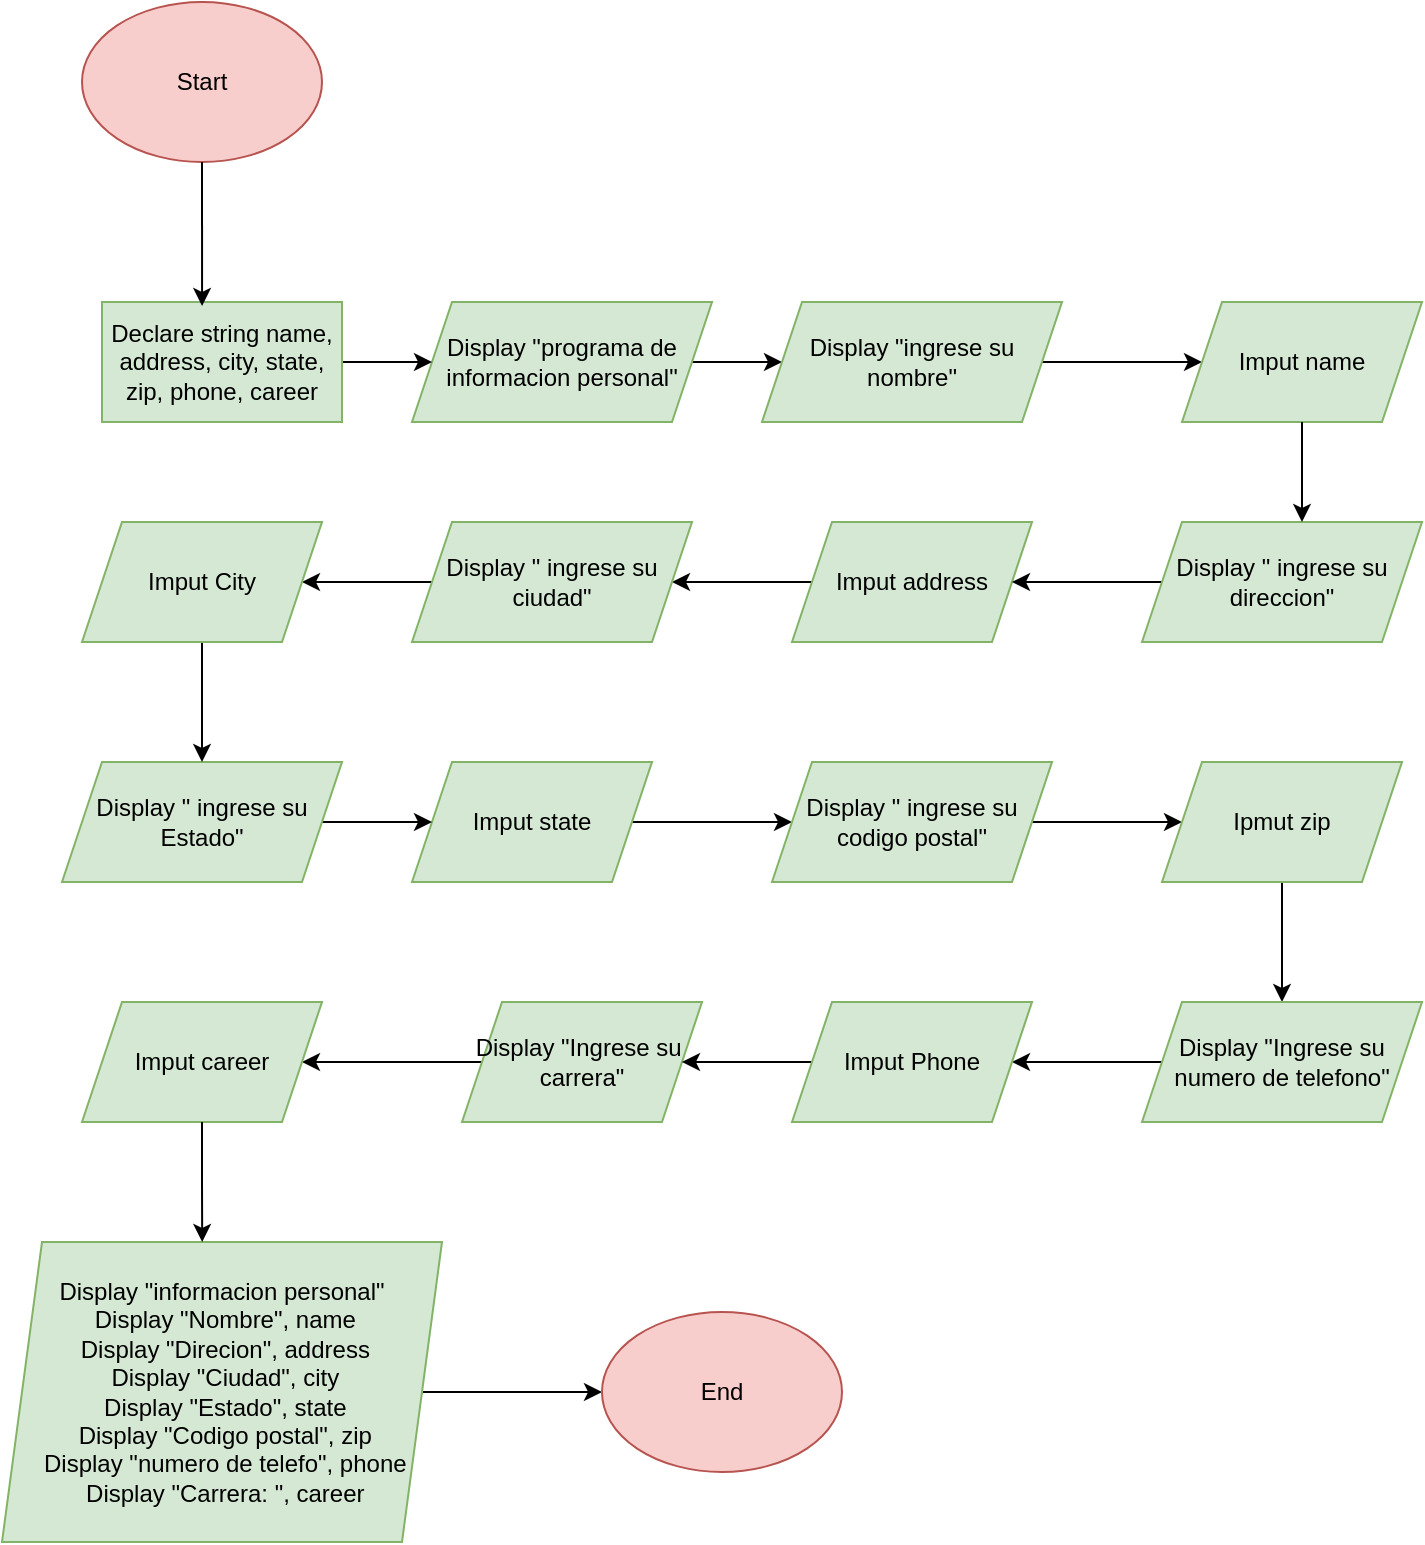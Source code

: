 <mxfile version="28.2.0">
  <diagram name="Página-1" id="5rkiEfZXPF6H9u-tfzWX">
    <mxGraphModel dx="1426" dy="777" grid="1" gridSize="10" guides="1" tooltips="1" connect="1" arrows="1" fold="1" page="1" pageScale="1" pageWidth="827" pageHeight="1169" math="0" shadow="0">
      <root>
        <mxCell id="0" />
        <mxCell id="1" parent="0" />
        <mxCell id="EfPo6xXVbJCk7EmVxbgr-51" style="edgeStyle=orthogonalEdgeStyle;rounded=0;orthogonalLoop=1;jettySize=auto;html=1;exitX=1;exitY=0.5;exitDx=0;exitDy=0;entryX=0;entryY=0.5;entryDx=0;entryDy=0;" edge="1" parent="1" source="EfPo6xXVbJCk7EmVxbgr-24" target="EfPo6xXVbJCk7EmVxbgr-25">
          <mxGeometry relative="1" as="geometry" />
        </mxCell>
        <mxCell id="EfPo6xXVbJCk7EmVxbgr-24" value="Display &quot;programa de informacion personal&quot;" style="shape=parallelogram;perimeter=parallelogramPerimeter;whiteSpace=wrap;html=1;fixedSize=1;fillColor=#d5e8d4;strokeColor=#82b366;" vertex="1" parent="1">
          <mxGeometry x="245" y="200" width="150" height="60" as="geometry" />
        </mxCell>
        <mxCell id="EfPo6xXVbJCk7EmVxbgr-52" style="edgeStyle=orthogonalEdgeStyle;rounded=0;orthogonalLoop=1;jettySize=auto;html=1;exitX=1;exitY=0.5;exitDx=0;exitDy=0;" edge="1" parent="1" source="EfPo6xXVbJCk7EmVxbgr-25" target="EfPo6xXVbJCk7EmVxbgr-40">
          <mxGeometry relative="1" as="geometry" />
        </mxCell>
        <mxCell id="EfPo6xXVbJCk7EmVxbgr-25" value="Display &quot;ingrese su nombre&quot;" style="shape=parallelogram;perimeter=parallelogramPerimeter;whiteSpace=wrap;html=1;fixedSize=1;fillColor=#d5e8d4;strokeColor=#82b366;" vertex="1" parent="1">
          <mxGeometry x="420" y="200" width="150" height="60" as="geometry" />
        </mxCell>
        <mxCell id="EfPo6xXVbJCk7EmVxbgr-59" style="edgeStyle=orthogonalEdgeStyle;rounded=0;orthogonalLoop=1;jettySize=auto;html=1;exitX=1;exitY=0.5;exitDx=0;exitDy=0;entryX=0;entryY=0.5;entryDx=0;entryDy=0;" edge="1" parent="1" source="EfPo6xXVbJCk7EmVxbgr-26" target="EfPo6xXVbJCk7EmVxbgr-39">
          <mxGeometry relative="1" as="geometry" />
        </mxCell>
        <mxCell id="EfPo6xXVbJCk7EmVxbgr-26" value="Imput state" style="shape=parallelogram;perimeter=parallelogramPerimeter;whiteSpace=wrap;html=1;fixedSize=1;fillColor=#d5e8d4;strokeColor=#82b366;" vertex="1" parent="1">
          <mxGeometry x="245" y="430" width="120" height="60" as="geometry" />
        </mxCell>
        <mxCell id="EfPo6xXVbJCk7EmVxbgr-50" style="edgeStyle=orthogonalEdgeStyle;rounded=0;orthogonalLoop=1;jettySize=auto;html=1;exitX=1;exitY=0.5;exitDx=0;exitDy=0;entryX=0;entryY=0.5;entryDx=0;entryDy=0;" edge="1" parent="1" source="EfPo6xXVbJCk7EmVxbgr-30" target="EfPo6xXVbJCk7EmVxbgr-24">
          <mxGeometry relative="1" as="geometry" />
        </mxCell>
        <mxCell id="EfPo6xXVbJCk7EmVxbgr-30" value="&lt;div&gt;Declare string name, address, city, state, zip, phone, career&lt;/div&gt;" style="whiteSpace=wrap;html=1;fillColor=#d5e8d4;strokeColor=#82b366;" vertex="1" parent="1">
          <mxGeometry x="90" y="200" width="120" height="60" as="geometry" />
        </mxCell>
        <mxCell id="EfPo6xXVbJCk7EmVxbgr-32" value="Start" style="ellipse;whiteSpace=wrap;html=1;fillColor=#f8cecc;strokeColor=#b85450;" vertex="1" parent="1">
          <mxGeometry x="80" y="50" width="120" height="80" as="geometry" />
        </mxCell>
        <mxCell id="EfPo6xXVbJCk7EmVxbgr-33" style="edgeStyle=orthogonalEdgeStyle;rounded=0;orthogonalLoop=1;jettySize=auto;html=1;exitX=0.5;exitY=1;exitDx=0;exitDy=0;entryX=0.417;entryY=0.033;entryDx=0;entryDy=0;entryPerimeter=0;" edge="1" parent="1" source="EfPo6xXVbJCk7EmVxbgr-32" target="EfPo6xXVbJCk7EmVxbgr-30">
          <mxGeometry relative="1" as="geometry" />
        </mxCell>
        <mxCell id="EfPo6xXVbJCk7EmVxbgr-55" style="edgeStyle=orthogonalEdgeStyle;rounded=0;orthogonalLoop=1;jettySize=auto;html=1;exitX=0;exitY=0.5;exitDx=0;exitDy=0;entryX=1;entryY=0.5;entryDx=0;entryDy=0;" edge="1" parent="1" source="EfPo6xXVbJCk7EmVxbgr-34" target="EfPo6xXVbJCk7EmVxbgr-35">
          <mxGeometry relative="1" as="geometry" />
        </mxCell>
        <mxCell id="EfPo6xXVbJCk7EmVxbgr-34" value="Imput address" style="shape=parallelogram;perimeter=parallelogramPerimeter;whiteSpace=wrap;html=1;fixedSize=1;fillColor=#d5e8d4;strokeColor=#82b366;" vertex="1" parent="1">
          <mxGeometry x="435" y="310" width="120" height="60" as="geometry" />
        </mxCell>
        <mxCell id="EfPo6xXVbJCk7EmVxbgr-56" style="edgeStyle=orthogonalEdgeStyle;rounded=0;orthogonalLoop=1;jettySize=auto;html=1;exitX=0;exitY=0.5;exitDx=0;exitDy=0;entryX=1;entryY=0.5;entryDx=0;entryDy=0;" edge="1" parent="1" source="EfPo6xXVbJCk7EmVxbgr-35" target="EfPo6xXVbJCk7EmVxbgr-37">
          <mxGeometry relative="1" as="geometry" />
        </mxCell>
        <mxCell id="EfPo6xXVbJCk7EmVxbgr-35" value="Display &quot; ingrese su ciudad&quot;" style="shape=parallelogram;perimeter=parallelogramPerimeter;whiteSpace=wrap;html=1;fixedSize=1;fillColor=#d5e8d4;strokeColor=#82b366;" vertex="1" parent="1">
          <mxGeometry x="245" y="310" width="140" height="60" as="geometry" />
        </mxCell>
        <mxCell id="EfPo6xXVbJCk7EmVxbgr-58" style="edgeStyle=orthogonalEdgeStyle;rounded=0;orthogonalLoop=1;jettySize=auto;html=1;exitX=1;exitY=0.5;exitDx=0;exitDy=0;entryX=0;entryY=0.5;entryDx=0;entryDy=0;" edge="1" parent="1" source="EfPo6xXVbJCk7EmVxbgr-36" target="EfPo6xXVbJCk7EmVxbgr-26">
          <mxGeometry relative="1" as="geometry" />
        </mxCell>
        <mxCell id="EfPo6xXVbJCk7EmVxbgr-36" value="Display &quot; ingrese su Estado&quot;" style="shape=parallelogram;perimeter=parallelogramPerimeter;whiteSpace=wrap;html=1;fixedSize=1;fillColor=#d5e8d4;strokeColor=#82b366;" vertex="1" parent="1">
          <mxGeometry x="70" y="430" width="140" height="60" as="geometry" />
        </mxCell>
        <mxCell id="EfPo6xXVbJCk7EmVxbgr-57" style="edgeStyle=orthogonalEdgeStyle;rounded=0;orthogonalLoop=1;jettySize=auto;html=1;exitX=0.5;exitY=1;exitDx=0;exitDy=0;entryX=0.5;entryY=0;entryDx=0;entryDy=0;" edge="1" parent="1" source="EfPo6xXVbJCk7EmVxbgr-37" target="EfPo6xXVbJCk7EmVxbgr-36">
          <mxGeometry relative="1" as="geometry" />
        </mxCell>
        <mxCell id="EfPo6xXVbJCk7EmVxbgr-37" value="Imput City" style="shape=parallelogram;perimeter=parallelogramPerimeter;whiteSpace=wrap;html=1;fixedSize=1;fillColor=#d5e8d4;strokeColor=#82b366;" vertex="1" parent="1">
          <mxGeometry x="80" y="310" width="120" height="60" as="geometry" />
        </mxCell>
        <mxCell id="EfPo6xXVbJCk7EmVxbgr-54" style="edgeStyle=orthogonalEdgeStyle;rounded=0;orthogonalLoop=1;jettySize=auto;html=1;exitX=0;exitY=0.5;exitDx=0;exitDy=0;entryX=1;entryY=0.5;entryDx=0;entryDy=0;" edge="1" parent="1" source="EfPo6xXVbJCk7EmVxbgr-38" target="EfPo6xXVbJCk7EmVxbgr-34">
          <mxGeometry relative="1" as="geometry" />
        </mxCell>
        <mxCell id="EfPo6xXVbJCk7EmVxbgr-38" value="Display &quot; ingrese su direccion&quot;" style="shape=parallelogram;perimeter=parallelogramPerimeter;whiteSpace=wrap;html=1;fixedSize=1;fillColor=#d5e8d4;strokeColor=#82b366;" vertex="1" parent="1">
          <mxGeometry x="610" y="310" width="140" height="60" as="geometry" />
        </mxCell>
        <mxCell id="EfPo6xXVbJCk7EmVxbgr-63" style="edgeStyle=orthogonalEdgeStyle;rounded=0;orthogonalLoop=1;jettySize=auto;html=1;exitX=1;exitY=0.5;exitDx=0;exitDy=0;entryX=0;entryY=0.5;entryDx=0;entryDy=0;" edge="1" parent="1" source="EfPo6xXVbJCk7EmVxbgr-39" target="EfPo6xXVbJCk7EmVxbgr-43">
          <mxGeometry relative="1" as="geometry" />
        </mxCell>
        <mxCell id="EfPo6xXVbJCk7EmVxbgr-39" value="Display &quot; ingrese su codigo postal&quot;" style="shape=parallelogram;perimeter=parallelogramPerimeter;whiteSpace=wrap;html=1;fixedSize=1;fillColor=#d5e8d4;strokeColor=#82b366;" vertex="1" parent="1">
          <mxGeometry x="425" y="430" width="140" height="60" as="geometry" />
        </mxCell>
        <mxCell id="EfPo6xXVbJCk7EmVxbgr-40" value="Imput name" style="shape=parallelogram;perimeter=parallelogramPerimeter;whiteSpace=wrap;html=1;fixedSize=1;fillColor=#d5e8d4;strokeColor=#82b366;" vertex="1" parent="1">
          <mxGeometry x="630" y="200" width="120" height="60" as="geometry" />
        </mxCell>
        <mxCell id="EfPo6xXVbJCk7EmVxbgr-61" style="edgeStyle=orthogonalEdgeStyle;rounded=0;orthogonalLoop=1;jettySize=auto;html=1;exitX=0.5;exitY=1;exitDx=0;exitDy=0;entryX=0.5;entryY=0;entryDx=0;entryDy=0;" edge="1" parent="1" source="EfPo6xXVbJCk7EmVxbgr-43" target="EfPo6xXVbJCk7EmVxbgr-46">
          <mxGeometry relative="1" as="geometry" />
        </mxCell>
        <mxCell id="EfPo6xXVbJCk7EmVxbgr-43" value="Ipmut zip" style="shape=parallelogram;perimeter=parallelogramPerimeter;whiteSpace=wrap;html=1;fixedSize=1;fillColor=#d5e8d4;strokeColor=#82b366;" vertex="1" parent="1">
          <mxGeometry x="620" y="430" width="120" height="60" as="geometry" />
        </mxCell>
        <mxCell id="EfPo6xXVbJCk7EmVxbgr-66" style="edgeStyle=orthogonalEdgeStyle;rounded=0;orthogonalLoop=1;jettySize=auto;html=1;exitX=0;exitY=0.5;exitDx=0;exitDy=0;entryX=1;entryY=0.5;entryDx=0;entryDy=0;" edge="1" parent="1" source="EfPo6xXVbJCk7EmVxbgr-44" target="EfPo6xXVbJCk7EmVxbgr-45">
          <mxGeometry relative="1" as="geometry" />
        </mxCell>
        <mxCell id="EfPo6xXVbJCk7EmVxbgr-44" value="Display &quot;Ingrese su  carrera&quot;" style="shape=parallelogram;perimeter=parallelogramPerimeter;whiteSpace=wrap;html=1;fixedSize=1;fillColor=#d5e8d4;strokeColor=#82b366;" vertex="1" parent="1">
          <mxGeometry x="270" y="550" width="120" height="60" as="geometry" />
        </mxCell>
        <mxCell id="EfPo6xXVbJCk7EmVxbgr-45" value="Imput career" style="shape=parallelogram;perimeter=parallelogramPerimeter;whiteSpace=wrap;html=1;fixedSize=1;fillColor=#d5e8d4;strokeColor=#82b366;" vertex="1" parent="1">
          <mxGeometry x="80" y="550" width="120" height="60" as="geometry" />
        </mxCell>
        <mxCell id="EfPo6xXVbJCk7EmVxbgr-64" style="edgeStyle=orthogonalEdgeStyle;rounded=0;orthogonalLoop=1;jettySize=auto;html=1;exitX=0;exitY=0.5;exitDx=0;exitDy=0;entryX=1;entryY=0.5;entryDx=0;entryDy=0;" edge="1" parent="1" source="EfPo6xXVbJCk7EmVxbgr-46" target="EfPo6xXVbJCk7EmVxbgr-47">
          <mxGeometry relative="1" as="geometry" />
        </mxCell>
        <mxCell id="EfPo6xXVbJCk7EmVxbgr-46" value="Display &quot;Ingrese su numero de telefono&quot;" style="shape=parallelogram;perimeter=parallelogramPerimeter;whiteSpace=wrap;html=1;fixedSize=1;fillColor=#d5e8d4;strokeColor=#82b366;" vertex="1" parent="1">
          <mxGeometry x="610" y="550" width="140" height="60" as="geometry" />
        </mxCell>
        <mxCell id="EfPo6xXVbJCk7EmVxbgr-65" style="edgeStyle=orthogonalEdgeStyle;rounded=0;orthogonalLoop=1;jettySize=auto;html=1;exitX=0;exitY=0.5;exitDx=0;exitDy=0;entryX=1;entryY=0.5;entryDx=0;entryDy=0;" edge="1" parent="1" source="EfPo6xXVbJCk7EmVxbgr-47" target="EfPo6xXVbJCk7EmVxbgr-44">
          <mxGeometry relative="1" as="geometry" />
        </mxCell>
        <mxCell id="EfPo6xXVbJCk7EmVxbgr-47" value="Imput Phone" style="shape=parallelogram;perimeter=parallelogramPerimeter;whiteSpace=wrap;html=1;fixedSize=1;fillColor=#d5e8d4;strokeColor=#82b366;" vertex="1" parent="1">
          <mxGeometry x="435" y="550" width="120" height="60" as="geometry" />
        </mxCell>
        <mxCell id="EfPo6xXVbJCk7EmVxbgr-68" style="edgeStyle=orthogonalEdgeStyle;rounded=0;orthogonalLoop=1;jettySize=auto;html=1;exitX=1;exitY=0.5;exitDx=0;exitDy=0;" edge="1" parent="1" source="EfPo6xXVbJCk7EmVxbgr-48" target="EfPo6xXVbJCk7EmVxbgr-49">
          <mxGeometry relative="1" as="geometry" />
        </mxCell>
        <mxCell id="EfPo6xXVbJCk7EmVxbgr-48" value="Display &quot;informacion personal&quot;&#xa; Display &quot;Nombre&quot;, name&#xa; Display &quot;Direcion&quot;, address&#xa; Display &quot;Ciudad&quot;, city&#xa; Display &quot;Estado&quot;, state&#xa; Display &quot;Codigo postal&quot;, zip&#xa; Display &quot;numero de telefo&quot;, phone&#xa; Display &quot;Carrera: &quot;, career" style="shape=parallelogram;perimeter=parallelogramPerimeter;whiteSpace=wrap;html=1;fixedSize=1;fillColor=#d5e8d4;strokeColor=#82b366;" vertex="1" parent="1">
          <mxGeometry x="40" y="670" width="220" height="150" as="geometry" />
        </mxCell>
        <mxCell id="EfPo6xXVbJCk7EmVxbgr-49" value="End" style="ellipse;whiteSpace=wrap;html=1;fillColor=#f8cecc;strokeColor=#b85450;" vertex="1" parent="1">
          <mxGeometry x="340" y="705" width="120" height="80" as="geometry" />
        </mxCell>
        <mxCell id="EfPo6xXVbJCk7EmVxbgr-53" style="edgeStyle=orthogonalEdgeStyle;rounded=0;orthogonalLoop=1;jettySize=auto;html=1;exitX=0.5;exitY=1;exitDx=0;exitDy=0;" edge="1" parent="1" source="EfPo6xXVbJCk7EmVxbgr-40">
          <mxGeometry relative="1" as="geometry">
            <mxPoint x="690" y="310" as="targetPoint" />
          </mxGeometry>
        </mxCell>
        <mxCell id="EfPo6xXVbJCk7EmVxbgr-67" style="edgeStyle=orthogonalEdgeStyle;rounded=0;orthogonalLoop=1;jettySize=auto;html=1;exitX=0.5;exitY=1;exitDx=0;exitDy=0;entryX=0.455;entryY=0;entryDx=0;entryDy=0;entryPerimeter=0;" edge="1" parent="1" source="EfPo6xXVbJCk7EmVxbgr-45" target="EfPo6xXVbJCk7EmVxbgr-48">
          <mxGeometry relative="1" as="geometry" />
        </mxCell>
      </root>
    </mxGraphModel>
  </diagram>
</mxfile>

